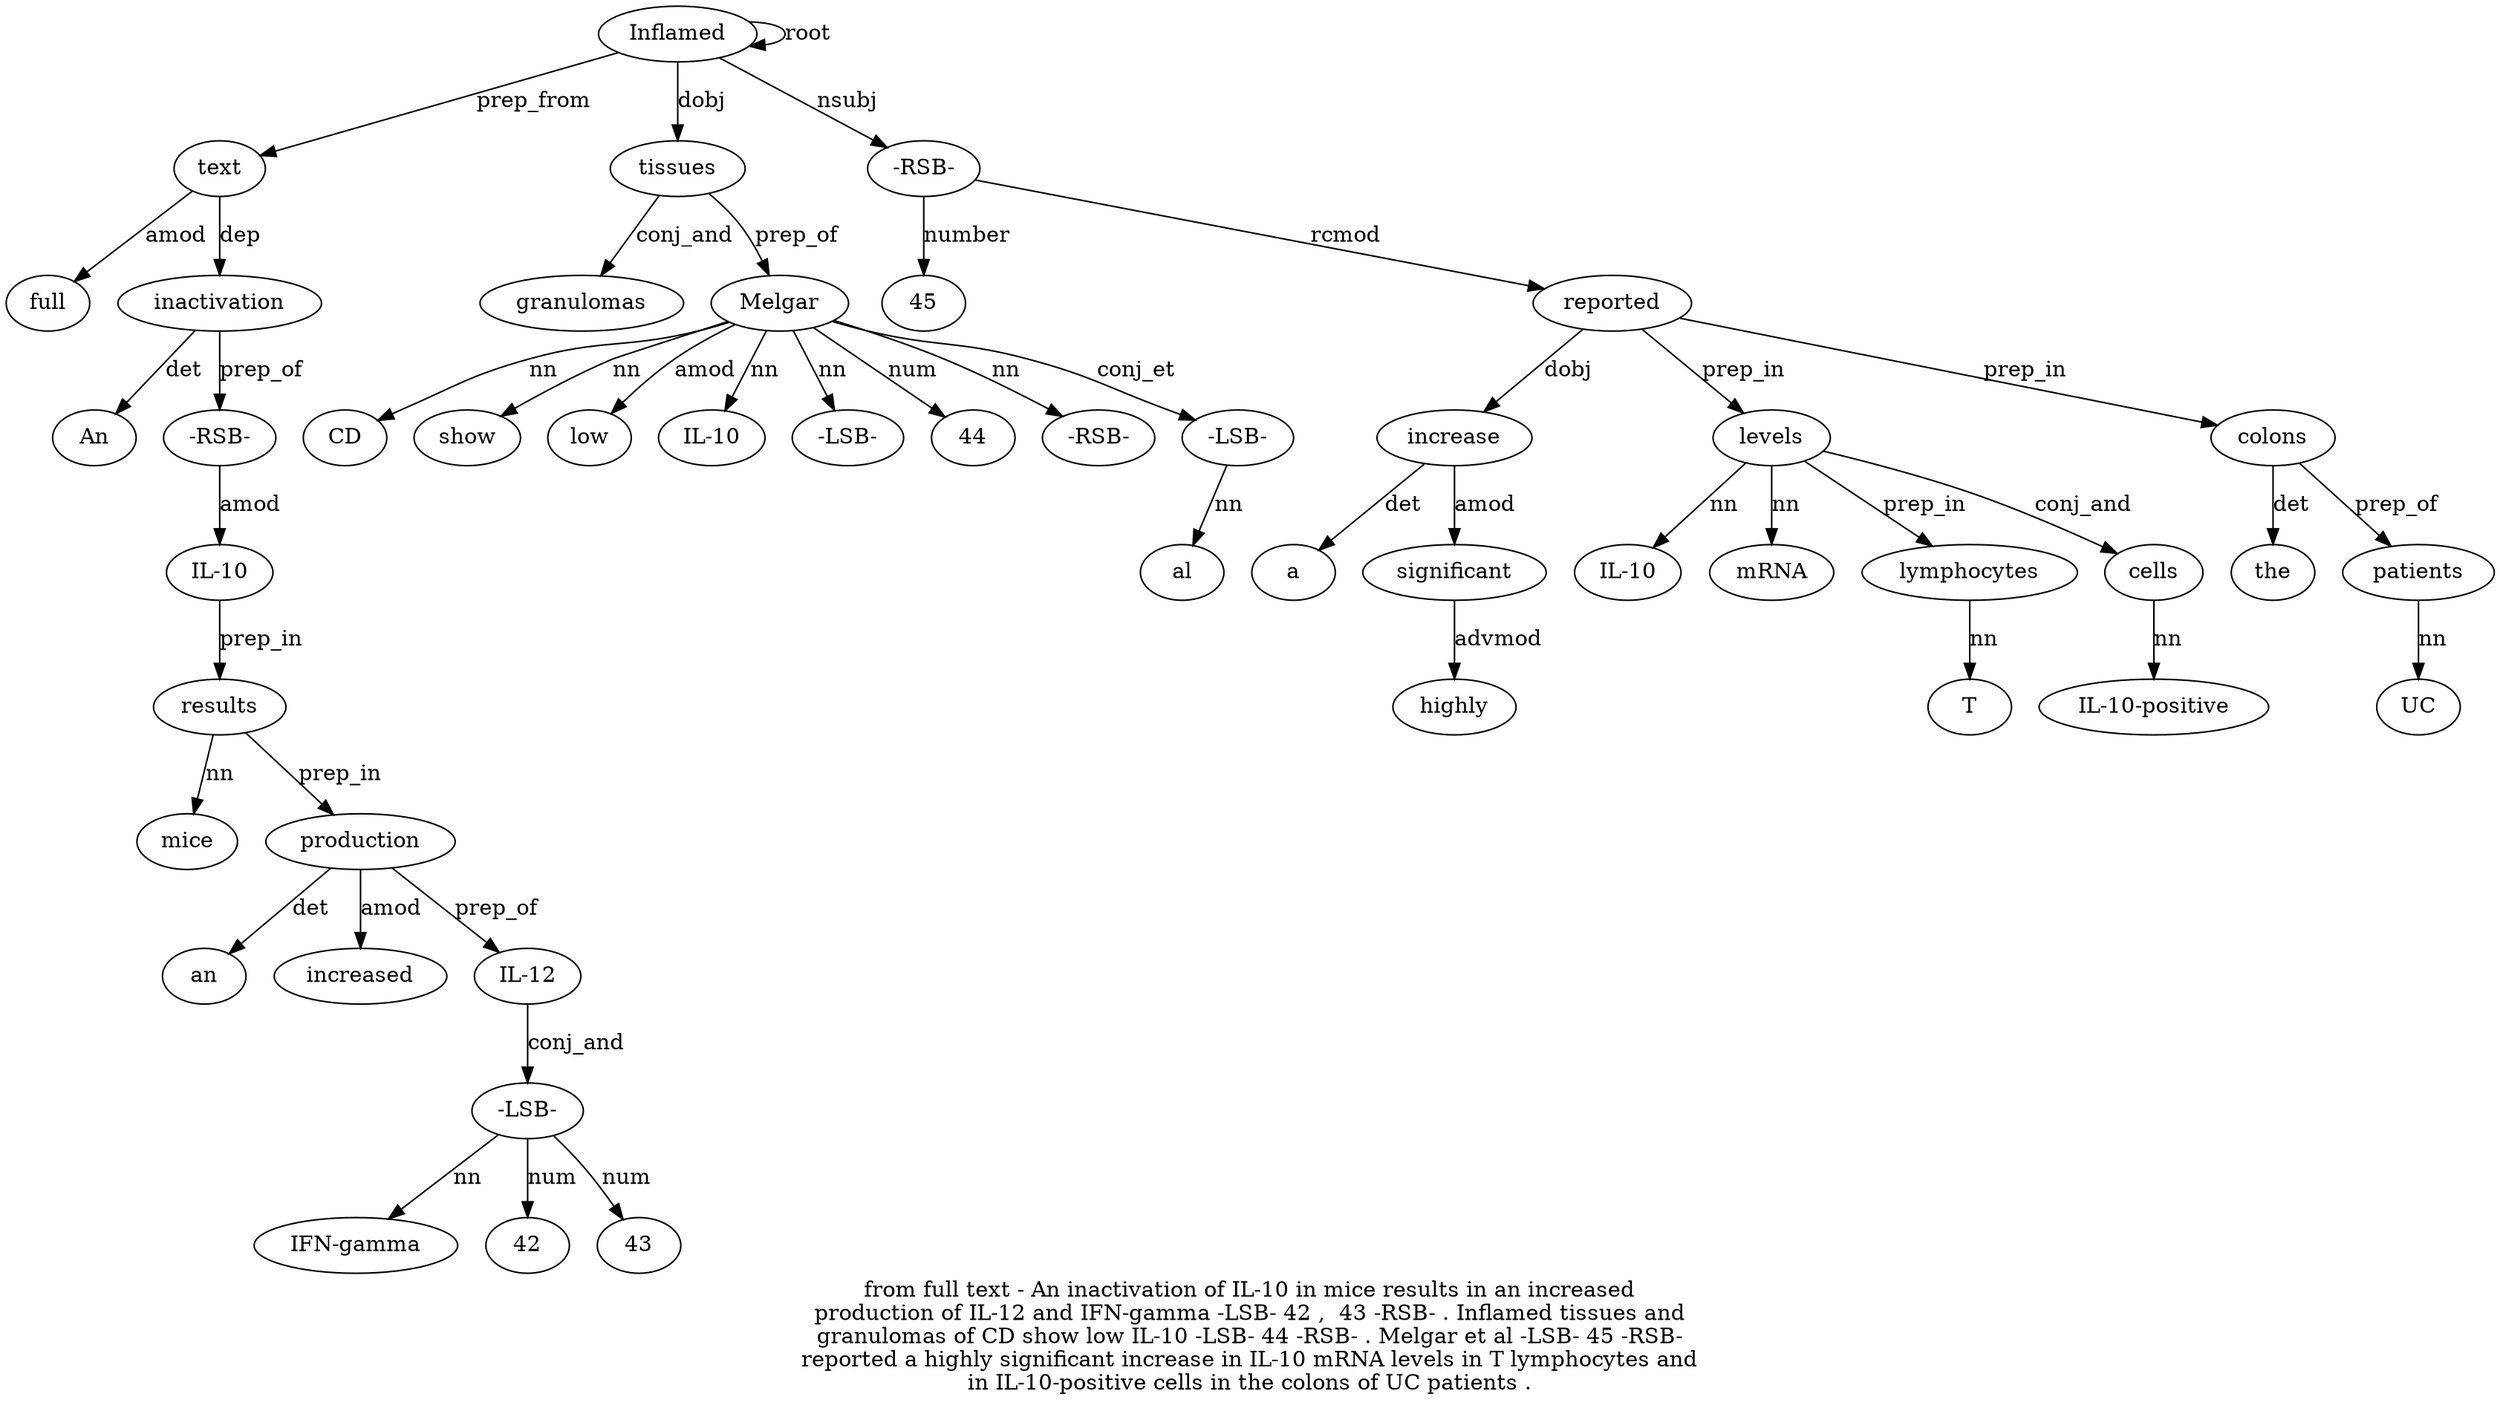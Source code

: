 digraph "from full text - An inactivation of IL-10 in mice results in an increased production of IL-12 and IFN-gamma -LSB- 42 ,  43 -RSB- . Inflamed tissues and granulomas of CD show low IL-10 -LSB- 44 -RSB- . Melgar et al -LSB- 45 -RSB- reported a highly significant increase in IL-10 mRNA levels in T lymphocytes and in IL-10-positive cells in the colons of UC patients ." {
label="from full text - An inactivation of IL-10 in mice results in an increased
production of IL-12 and IFN-gamma -LSB- 42 ,  43 -RSB- . Inflamed tissues and
granulomas of CD show low IL-10 -LSB- 44 -RSB- . Melgar et al -LSB- 45 -RSB-
reported a highly significant increase in IL-10 mRNA levels in T lymphocytes and
in IL-10-positive cells in the colons of UC patients .";
text3 [style=filled, fillcolor=white, label=text];
full2 [style=filled, fillcolor=white, label=full];
text3 -> full2  [label=amod];
Inflamed26 [style=filled, fillcolor=white, label=Inflamed];
Inflamed26 -> text3  [label=prep_from];
inactivation6 [style=filled, fillcolor=white, label=inactivation];
An5 [style=filled, fillcolor=white, label=An];
inactivation6 -> An5  [label=det];
text3 -> inactivation6  [label=dep];
"-RSB-24" [style=filled, fillcolor=white, label="-RSB-"];
"IL-108" [style=filled, fillcolor=white, label="IL-10"];
"-RSB-24" -> "IL-108"  [label=amod];
results11 [style=filled, fillcolor=white, label=results];
mice10 [style=filled, fillcolor=white, label=mice];
results11 -> mice10  [label=nn];
"IL-108" -> results11  [label=prep_in];
production15 [style=filled, fillcolor=white, label=production];
an13 [style=filled, fillcolor=white, label=an];
production15 -> an13  [label=det];
increased14 [style=filled, fillcolor=white, label=increased];
production15 -> increased14  [label=amod];
results11 -> production15  [label=prep_in];
"IL-127" [style=filled, fillcolor=white, label="IL-12"];
production15 -> "IL-127"  [label=prep_of];
"-LSB-20" [style=filled, fillcolor=white, label="-LSB-"];
"IFN-gamma19" [style=filled, fillcolor=white, label="IFN-gamma"];
"-LSB-20" -> "IFN-gamma19"  [label=nn];
"IL-127" -> "-LSB-20"  [label=conj_and];
4221 [style=filled, fillcolor=white, label=42];
"-LSB-20" -> 4221  [label=num];
432 [style=filled, fillcolor=white, label=43];
"-LSB-20" -> 432  [label=num];
inactivation6 -> "-RSB-24"  [label=prep_of];
Inflamed26 -> Inflamed26  [label=root];
tissues27 [style=filled, fillcolor=white, label=tissues];
Inflamed26 -> tissues27  [label=dobj];
granulomas29 [style=filled, fillcolor=white, label=granulomas];
tissues27 -> granulomas29  [label=conj_and];
Melgar39 [style=filled, fillcolor=white, label=Melgar];
CD31 [style=filled, fillcolor=white, label=CD];
Melgar39 -> CD31  [label=nn];
show32 [style=filled, fillcolor=white, label=show];
Melgar39 -> show32  [label=nn];
low33 [style=filled, fillcolor=white, label=low];
Melgar39 -> low33  [label=amod];
"IL-1034" [style=filled, fillcolor=white, label="IL-10"];
Melgar39 -> "IL-1034"  [label=nn];
"-LSB-35" [style=filled, fillcolor=white, label="-LSB-"];
Melgar39 -> "-LSB-35"  [label=nn];
4436 [style=filled, fillcolor=white, label=44];
Melgar39 -> 4436  [label=num];
"-RSB-37" [style=filled, fillcolor=white, label="-RSB-"];
Melgar39 -> "-RSB-37"  [label=nn];
tissues27 -> Melgar39  [label=prep_of];
"-LSB-42" [style=filled, fillcolor=white, label="-LSB-"];
al41 [style=filled, fillcolor=white, label=al];
"-LSB-42" -> al41  [label=nn];
Melgar39 -> "-LSB-42"  [label=conj_et];
"-RSB-44" [style=filled, fillcolor=white, label="-RSB-"];
4543 [style=filled, fillcolor=white, label=45];
"-RSB-44" -> 4543  [label=number];
Inflamed26 -> "-RSB-44"  [label=nsubj];
reported45 [style=filled, fillcolor=white, label=reported];
"-RSB-44" -> reported45  [label=rcmod];
increase49 [style=filled, fillcolor=white, label=increase];
a46 [style=filled, fillcolor=white, label=a];
increase49 -> a46  [label=det];
significant48 [style=filled, fillcolor=white, label=significant];
highly47 [style=filled, fillcolor=white, label=highly];
significant48 -> highly47  [label=advmod];
increase49 -> significant48  [label=amod];
reported45 -> increase49  [label=dobj];
levels53 [style=filled, fillcolor=white, label=levels];
"IL-105" [style=filled, fillcolor=white, label="IL-10"];
levels53 -> "IL-105"  [label=nn];
mRNA52 [style=filled, fillcolor=white, label=mRNA];
levels53 -> mRNA52  [label=nn];
reported45 -> levels53  [label=prep_in];
lymphocytes56 [style=filled, fillcolor=white, label=lymphocytes];
T55 [style=filled, fillcolor=white, label=T];
lymphocytes56 -> T55  [label=nn];
levels53 -> lymphocytes56  [label=prep_in];
cells60 [style=filled, fillcolor=white, label=cells];
"IL-10-positive59" [style=filled, fillcolor=white, label="IL-10-positive"];
cells60 -> "IL-10-positive59"  [label=nn];
levels53 -> cells60  [label=conj_and];
colons63 [style=filled, fillcolor=white, label=colons];
the62 [style=filled, fillcolor=white, label=the];
colons63 -> the62  [label=det];
reported45 -> colons63  [label=prep_in];
patients66 [style=filled, fillcolor=white, label=patients];
UC65 [style=filled, fillcolor=white, label=UC];
patients66 -> UC65  [label=nn];
colons63 -> patients66  [label=prep_of];
}
